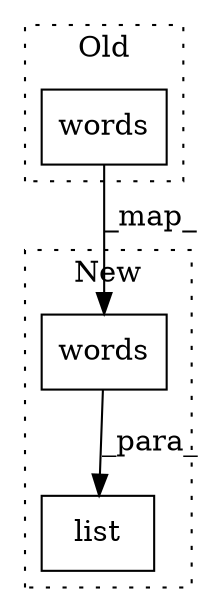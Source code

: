 digraph G {
subgraph cluster0 {
1 [label="words" a="32" s="4230,4257" l="6,1" shape="box"];
label = "Old";
style="dotted";
}
subgraph cluster1 {
2 [label="words" a="32" s="4498,4525" l="6,1" shape="box"];
3 [label="list" a="32" s="4485,4526" l="5,1" shape="box"];
label = "New";
style="dotted";
}
1 -> 2 [label="_map_"];
2 -> 3 [label="_para_"];
}